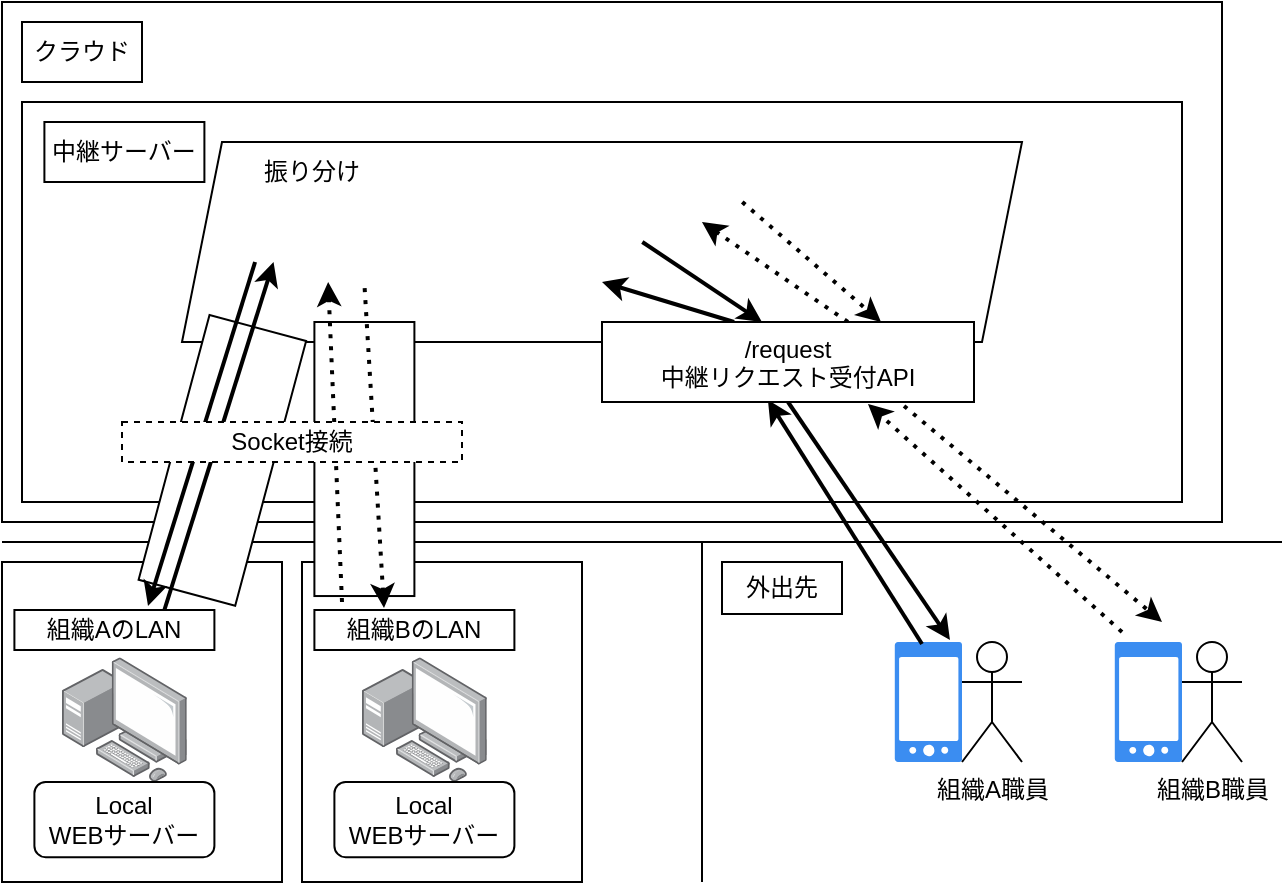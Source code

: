 <mxfile>
    <diagram id="z6jm104Tp7mw1Jwa5_gW" name="ページ1">
        <mxGraphModel dx="1386" dy="543" grid="1" gridSize="10" guides="1" tooltips="1" connect="1" arrows="1" fold="1" page="1" pageScale="1" pageWidth="827" pageHeight="1169" math="0" shadow="0">
            <root>
                <mxCell id="0"/>
                <mxCell id="1" parent="0"/>
                <mxCell id="25" value="" style="rounded=0;whiteSpace=wrap;html=1;" vertex="1" parent="1">
                    <mxGeometry x="10" y="10" width="610" height="260" as="geometry"/>
                </mxCell>
                <mxCell id="8" value="" style="rounded=0;whiteSpace=wrap;html=1;" vertex="1" parent="1">
                    <mxGeometry x="10" y="290" width="140" height="160" as="geometry"/>
                </mxCell>
                <mxCell id="4" value="" style="points=[];aspect=fixed;html=1;align=center;shadow=0;dashed=0;image;image=img/lib/allied_telesis/computer_and_terminals/Personal_Computer_with_Server.svg;" vertex="1" parent="1">
                    <mxGeometry x="40" y="337.6" width="62.4" height="62.4" as="geometry"/>
                </mxCell>
                <mxCell id="6" value="Local&lt;br&gt;WEBサーバー" style="rounded=1;whiteSpace=wrap;html=1;" vertex="1" parent="1">
                    <mxGeometry x="26.2" y="400" width="90" height="37.6" as="geometry"/>
                </mxCell>
                <mxCell id="9" value="" style="endArrow=none;html=1;" edge="1" parent="1">
                    <mxGeometry width="50" height="50" relative="1" as="geometry">
                        <mxPoint x="10" y="280" as="sourcePoint"/>
                        <mxPoint x="650" y="280" as="targetPoint"/>
                    </mxGeometry>
                </mxCell>
                <mxCell id="10" value="" style="endArrow=none;html=1;" edge="1" parent="1">
                    <mxGeometry width="50" height="50" relative="1" as="geometry">
                        <mxPoint x="360" y="450" as="sourcePoint"/>
                        <mxPoint x="360" y="280" as="targetPoint"/>
                    </mxGeometry>
                </mxCell>
                <mxCell id="16" value="外出先" style="rounded=0;whiteSpace=wrap;html=1;" vertex="1" parent="1">
                    <mxGeometry x="370" y="290" width="60" height="26" as="geometry"/>
                </mxCell>
                <mxCell id="17" value="クラウド" style="rounded=0;whiteSpace=wrap;html=1;" vertex="1" parent="1">
                    <mxGeometry x="20" y="20" width="60" height="30" as="geometry"/>
                </mxCell>
                <mxCell id="19" value="組織AのLAN" style="rounded=0;whiteSpace=wrap;html=1;" vertex="1" parent="1">
                    <mxGeometry x="16.2" y="314" width="100" height="20" as="geometry"/>
                </mxCell>
                <mxCell id="23" value="組織A職員" style="shape=umlActor;verticalLabelPosition=bottom;verticalAlign=top;html=1;outlineConnect=0;comic=0;align=center;" vertex="1" parent="1">
                    <mxGeometry x="490" y="330" width="30" height="60" as="geometry"/>
                </mxCell>
                <mxCell id="28" value="" style="rounded=0;whiteSpace=wrap;html=1;" vertex="1" parent="1">
                    <mxGeometry x="20" y="60" width="580" height="200" as="geometry"/>
                </mxCell>
                <mxCell id="29" value="中継サーバー" style="rounded=0;whiteSpace=wrap;html=1;" vertex="1" parent="1">
                    <mxGeometry x="31.2" y="70" width="80" height="30" as="geometry"/>
                </mxCell>
                <mxCell id="33" value="" style="rounded=0;whiteSpace=wrap;html=1;" vertex="1" parent="1">
                    <mxGeometry x="160" y="290" width="140" height="160" as="geometry"/>
                </mxCell>
                <mxCell id="34" value="" style="points=[];aspect=fixed;html=1;align=center;shadow=0;dashed=0;image;image=img/lib/allied_telesis/computer_and_terminals/Personal_Computer_with_Server.svg;" vertex="1" parent="1">
                    <mxGeometry x="190" y="337.6" width="62.4" height="62.4" as="geometry"/>
                </mxCell>
                <mxCell id="35" value="Local&lt;br&gt;WEBサーバー" style="rounded=1;whiteSpace=wrap;html=1;" vertex="1" parent="1">
                    <mxGeometry x="176.2" y="400" width="90" height="37.6" as="geometry"/>
                </mxCell>
                <mxCell id="36" value="組織BのLAN" style="rounded=0;whiteSpace=wrap;html=1;" vertex="1" parent="1">
                    <mxGeometry x="166.2" y="314" width="100" height="20" as="geometry"/>
                </mxCell>
                <mxCell id="37" value="組織B職員" style="shape=umlActor;verticalLabelPosition=bottom;verticalAlign=top;html=1;outlineConnect=0;comic=0;align=center;" vertex="1" parent="1">
                    <mxGeometry x="600" y="330" width="30" height="60" as="geometry"/>
                </mxCell>
                <mxCell id="48" value="" style="sketch=0;html=1;aspect=fixed;strokeColor=none;shadow=0;align=center;verticalAlign=top;fillColor=#3B8DF1;shape=mxgraph.gcp2.phone_android" vertex="1" parent="1">
                    <mxGeometry x="456.4" y="330" width="33.6" height="60" as="geometry"/>
                </mxCell>
                <mxCell id="49" value="" style="sketch=0;html=1;aspect=fixed;strokeColor=none;shadow=0;align=center;verticalAlign=top;fillColor=#3B8DF1;shape=mxgraph.gcp2.phone_android" vertex="1" parent="1">
                    <mxGeometry x="566.4" y="330" width="33.6" height="60" as="geometry"/>
                </mxCell>
                <mxCell id="52" value="" style="shape=parallelogram;perimeter=parallelogramPerimeter;whiteSpace=wrap;html=1;fixedSize=1;strokeColor=default;fillColor=default;" vertex="1" parent="1">
                    <mxGeometry x="100" y="80" width="420" height="100" as="geometry"/>
                </mxCell>
                <mxCell id="50" value="" style="endArrow=classic;html=1;strokeWidth=2;fillColor=#f8cecc;exitX=0.405;exitY=0.017;exitDx=0;exitDy=0;exitPerimeter=0;entryX=0.446;entryY=0.975;entryDx=0;entryDy=0;entryPerimeter=0;strokeColor=#000000;" edge="1" parent="1" source="48" target="45">
                    <mxGeometry width="50" height="50" relative="1" as="geometry">
                        <mxPoint x="640" y="240" as="sourcePoint"/>
                        <mxPoint x="690" y="190" as="targetPoint"/>
                    </mxGeometry>
                </mxCell>
                <mxCell id="53" value="振り分け" style="text;html=1;strokeColor=none;fillColor=none;align=center;verticalAlign=middle;whiteSpace=wrap;rounded=0;" vertex="1" parent="1">
                    <mxGeometry x="135.0" y="80" width="60" height="30" as="geometry"/>
                </mxCell>
                <mxCell id="41" value="" style="rounded=0;whiteSpace=wrap;html=1;strokeColor=default;fillColor=default;rotation=15;" vertex="1" parent="1">
                    <mxGeometry x="95.18" y="170.68" width="50" height="137.02" as="geometry"/>
                </mxCell>
                <mxCell id="43" value="" style="rounded=0;whiteSpace=wrap;html=1;strokeColor=default;fillColor=default;rotation=0;" vertex="1" parent="1">
                    <mxGeometry x="166.2" y="170" width="50" height="137.02" as="geometry"/>
                </mxCell>
                <mxCell id="56" value="" style="endArrow=classic;html=1;strokeColor=#000000;strokeWidth=2;fillColor=default;exitX=0.087;exitY=0.6;exitDx=0;exitDy=0;exitPerimeter=0;entryX=0.668;entryY=-0.1;entryDx=0;entryDy=0;entryPerimeter=0;" edge="1" parent="1" source="52" target="19">
                    <mxGeometry width="50" height="50" relative="1" as="geometry">
                        <mxPoint x="640" y="240" as="sourcePoint"/>
                        <mxPoint x="690" y="190" as="targetPoint"/>
                    </mxGeometry>
                </mxCell>
                <mxCell id="57" value="" style="endArrow=classic;html=1;strokeColor=#000000;strokeWidth=2;fillColor=default;exitX=0.75;exitY=0;exitDx=0;exitDy=0;entryX=0.109;entryY=0.6;entryDx=0;entryDy=0;entryPerimeter=0;" edge="1" parent="1" source="19" target="52">
                    <mxGeometry width="50" height="50" relative="1" as="geometry">
                        <mxPoint x="640" y="240" as="sourcePoint"/>
                        <mxPoint x="690" y="190" as="targetPoint"/>
                    </mxGeometry>
                </mxCell>
                <mxCell id="58" value="" style="endArrow=classic;html=1;strokeWidth=2;fillColor=#f8cecc;exitX=0.355;exitY=0;exitDx=0;exitDy=0;exitPerimeter=0;entryX=0.5;entryY=0.7;entryDx=0;entryDy=0;entryPerimeter=0;strokeColor=#000000;" edge="1" parent="1" source="45" target="52">
                    <mxGeometry width="50" height="50" relative="1" as="geometry">
                        <mxPoint x="480.008" y="341.02" as="sourcePoint"/>
                        <mxPoint x="452.956" y="239" as="targetPoint"/>
                    </mxGeometry>
                </mxCell>
                <mxCell id="59" value="" style="endArrow=classic;html=1;strokeColor=#000000;strokeWidth=2;fillColor=default;entryX=0.174;entryY=0.7;entryDx=0;entryDy=0;entryPerimeter=0;dashed=1;dashPattern=1 2;" edge="1" parent="1" target="52">
                    <mxGeometry width="50" height="50" relative="1" as="geometry">
                        <mxPoint x="180" y="310" as="sourcePoint"/>
                        <mxPoint x="690" y="190" as="targetPoint"/>
                    </mxGeometry>
                </mxCell>
                <mxCell id="60" value="" style="endArrow=none;html=1;strokeColor=#000000;strokeWidth=2;fillColor=default;entryX=0.217;entryY=0.7;entryDx=0;entryDy=0;entryPerimeter=0;exitX=0.348;exitY=-0.05;exitDx=0;exitDy=0;exitPerimeter=0;startArrow=classic;startFill=1;endFill=0;dashed=1;dashPattern=1 2;" edge="1" parent="1" source="36" target="52">
                    <mxGeometry width="50" height="50" relative="1" as="geometry">
                        <mxPoint x="190" y="320" as="sourcePoint"/>
                        <mxPoint x="190.04" y="160" as="targetPoint"/>
                    </mxGeometry>
                </mxCell>
                <mxCell id="62" value="" style="endArrow=classic;html=1;strokeColor=#000000;strokeWidth=2;fillColor=default;exitX=0.548;exitY=0.5;exitDx=0;exitDy=0;exitPerimeter=0;entryX=0.43;entryY=0;entryDx=0;entryDy=0;entryPerimeter=0;" edge="1" parent="1" source="52" target="45">
                    <mxGeometry width="50" height="50" relative="1" as="geometry">
                        <mxPoint x="640" y="240" as="sourcePoint"/>
                        <mxPoint x="690" y="190" as="targetPoint"/>
                    </mxGeometry>
                </mxCell>
                <mxCell id="63" value="" style="endArrow=classic;html=1;strokeColor=#000000;strokeWidth=2;fillColor=default;exitX=0.5;exitY=1;exitDx=0;exitDy=0;entryX=0.821;entryY=-0.017;entryDx=0;entryDy=0;entryPerimeter=0;" edge="1" parent="1" source="45" target="48">
                    <mxGeometry width="50" height="50" relative="1" as="geometry">
                        <mxPoint x="640" y="240" as="sourcePoint"/>
                        <mxPoint x="690" y="190" as="targetPoint"/>
                    </mxGeometry>
                </mxCell>
                <mxCell id="64" value="" style="endArrow=classic;html=1;strokeColor=#000000;strokeWidth=2;fillColor=default;exitX=0.107;exitY=-0.083;exitDx=0;exitDy=0;exitPerimeter=0;dashed=1;dashPattern=1 2;entryX=0.715;entryY=1.025;entryDx=0;entryDy=0;entryPerimeter=0;" edge="1" parent="1" source="49" target="45">
                    <mxGeometry width="50" height="50" relative="1" as="geometry">
                        <mxPoint x="640" y="240" as="sourcePoint"/>
                        <mxPoint x="690" y="190" as="targetPoint"/>
                    </mxGeometry>
                </mxCell>
                <mxCell id="65" value="" style="endArrow=classic;html=1;strokeColor=#000000;strokeWidth=2;fillColor=default;exitX=0.812;exitY=1.05;exitDx=0;exitDy=0;exitPerimeter=0;dashed=1;dashPattern=1 2;" edge="1" parent="1" source="45">
                    <mxGeometry width="50" height="50" relative="1" as="geometry">
                        <mxPoint x="579.995" y="335.02" as="sourcePoint"/>
                        <mxPoint x="590" y="320" as="targetPoint"/>
                    </mxGeometry>
                </mxCell>
                <mxCell id="66" value="" style="endArrow=classic;html=1;strokeColor=#000000;strokeWidth=2;fillColor=default;exitX=0.661;exitY=0;exitDx=0;exitDy=0;exitPerimeter=0;entryX=0.619;entryY=0.4;entryDx=0;entryDy=0;entryPerimeter=0;dashed=1;dashPattern=1 2;" edge="1" parent="1" source="45" target="52">
                    <mxGeometry width="50" height="50" relative="1" as="geometry">
                        <mxPoint x="469.935" y="180.0" as="sourcePoint"/>
                        <mxPoint x="430" y="150" as="targetPoint"/>
                    </mxGeometry>
                </mxCell>
                <mxCell id="67" value="" style="endArrow=classic;html=1;strokeColor=#000000;strokeWidth=2;fillColor=default;entryX=0.75;entryY=0;entryDx=0;entryDy=0;dashed=1;dashPattern=1 2;exitX=0.667;exitY=0.3;exitDx=0;exitDy=0;exitPerimeter=0;" edge="1" parent="1" source="52" target="45">
                    <mxGeometry width="50" height="50" relative="1" as="geometry">
                        <mxPoint x="420" y="130" as="sourcePoint"/>
                        <mxPoint x="449.98" y="200" as="targetPoint"/>
                    </mxGeometry>
                </mxCell>
                <mxCell id="69" value="Socket接続" style="text;html=1;strokeColor=default;fillColor=default;align=center;verticalAlign=middle;whiteSpace=wrap;rounded=0;dashed=1;" vertex="1" parent="1">
                    <mxGeometry x="70" y="220" width="170" height="20" as="geometry"/>
                </mxCell>
                <mxCell id="45" value="/request&lt;br&gt;中継リクエスト受付API" style="rounded=0;whiteSpace=wrap;html=1;strokeColor=default;fillColor=default;align=center;verticalAlign=top;" vertex="1" parent="1">
                    <mxGeometry x="310" y="170" width="186" height="40" as="geometry"/>
                </mxCell>
            </root>
        </mxGraphModel>
    </diagram>
</mxfile>